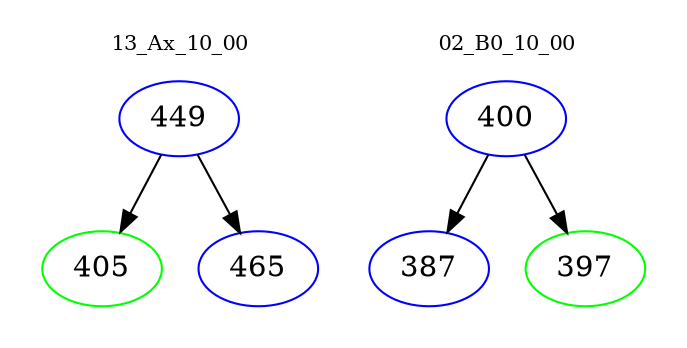digraph{
subgraph cluster_0 {
color = white
label = "13_Ax_10_00";
fontsize=10;
T0_449 [label="449", color="blue"]
T0_449 -> T0_405 [color="black"]
T0_405 [label="405", color="green"]
T0_449 -> T0_465 [color="black"]
T0_465 [label="465", color="blue"]
}
subgraph cluster_1 {
color = white
label = "02_B0_10_00";
fontsize=10;
T1_400 [label="400", color="blue"]
T1_400 -> T1_387 [color="black"]
T1_387 [label="387", color="blue"]
T1_400 -> T1_397 [color="black"]
T1_397 [label="397", color="green"]
}
}
